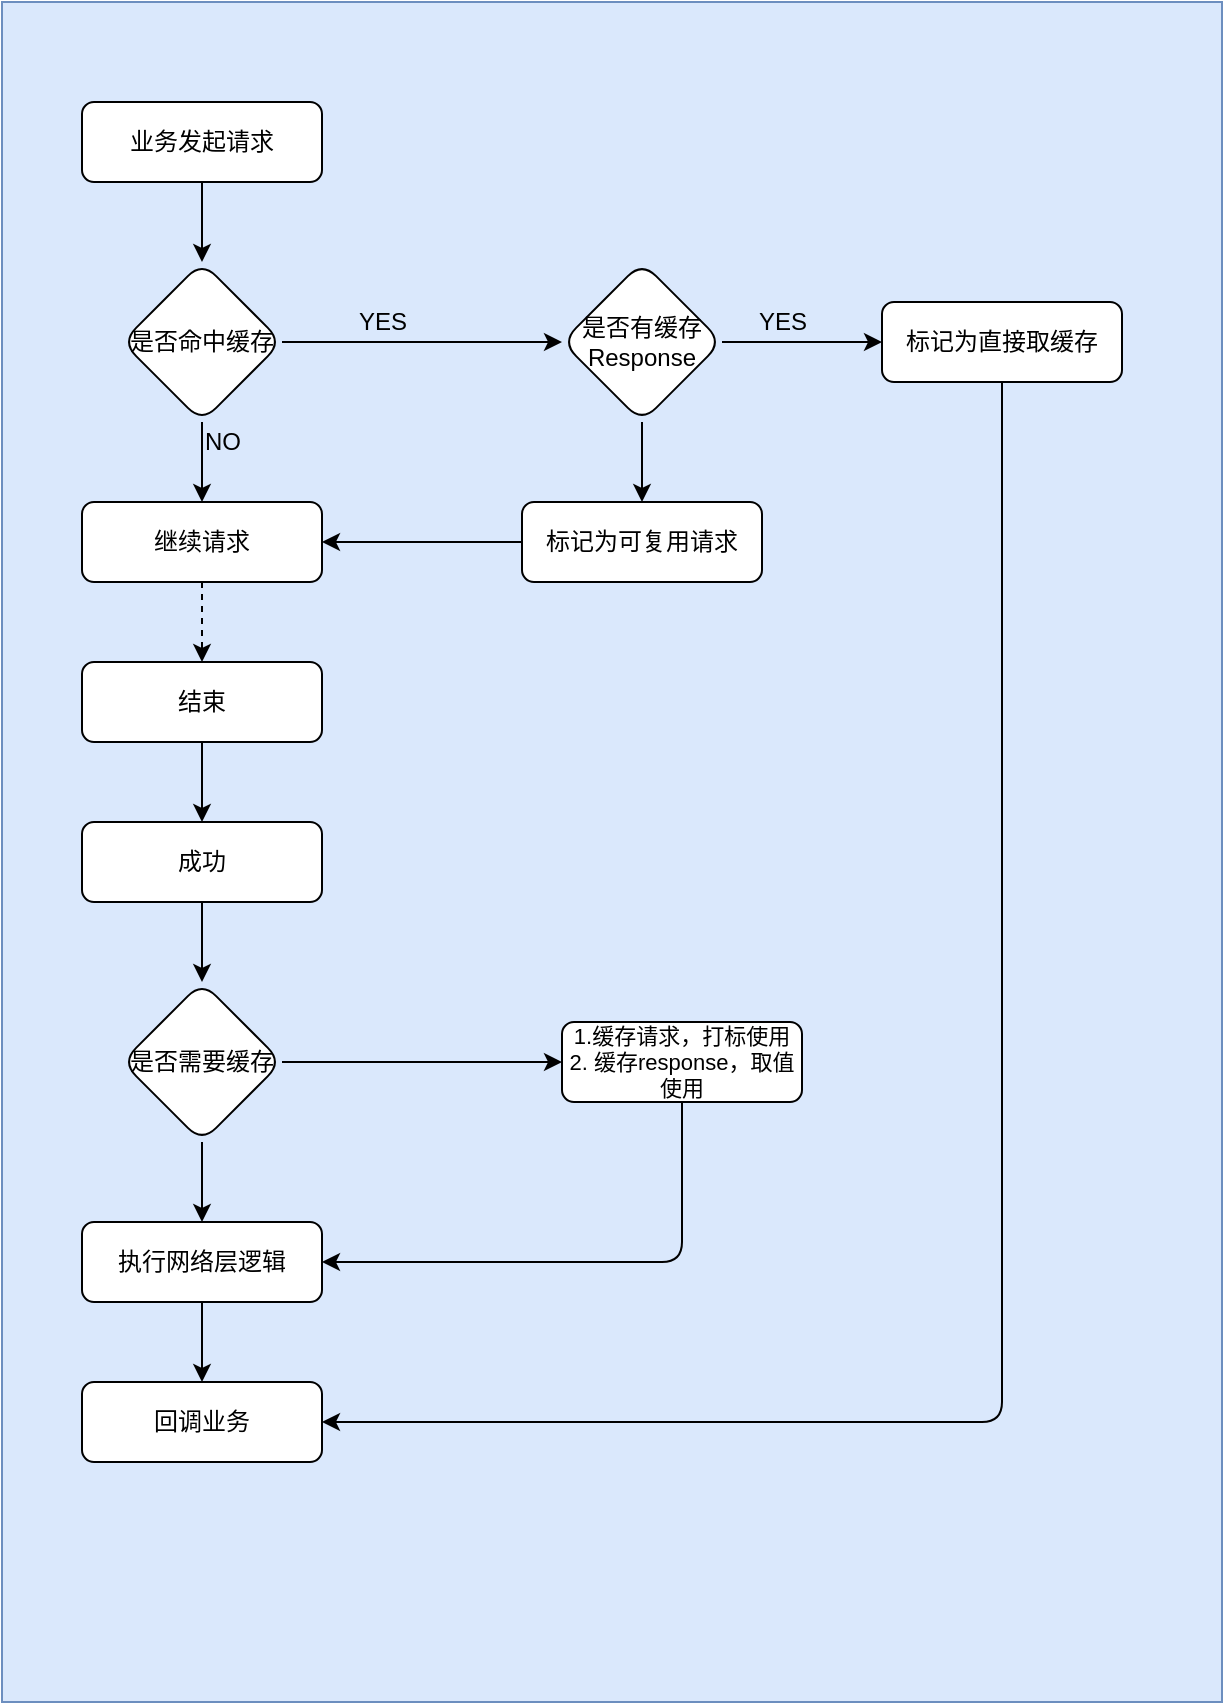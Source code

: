 <mxfile version="21.1.5" type="github">
  <diagram name="第 1 页" id="8x3b3cAqfcuNJmnNxNaL">
    <mxGraphModel dx="760" dy="423" grid="1" gridSize="10" guides="1" tooltips="1" connect="1" arrows="1" fold="1" page="1" pageScale="1" pageWidth="1100" pageHeight="1700" math="0" shadow="0">
      <root>
        <mxCell id="0" />
        <mxCell id="1" parent="0" />
        <mxCell id="DKEvl1E690B2WF613-Bv-11" value="" style="rounded=0;whiteSpace=wrap;html=1;fillColor=#dae8fc;strokeColor=#6c8ebf;" vertex="1" parent="1">
          <mxGeometry x="480" y="150" width="610" height="850" as="geometry" />
        </mxCell>
        <mxCell id="DKEvl1E690B2WF613-Bv-3" value="业务发起请求" style="rounded=1;whiteSpace=wrap;html=1;" vertex="1" parent="1">
          <mxGeometry x="520" y="200" width="120" height="40" as="geometry" />
        </mxCell>
        <mxCell id="DKEvl1E690B2WF613-Bv-4" value="&lt;font style=&quot;font-size: 11px;&quot;&gt;1.缓存请求，打标使用 2. 缓存response，取值使用&lt;/font&gt;" style="rounded=1;whiteSpace=wrap;html=1;fontSize=6;" vertex="1" parent="1">
          <mxGeometry x="760" y="660" width="120" height="40" as="geometry" />
        </mxCell>
        <mxCell id="DKEvl1E690B2WF613-Bv-5" value="执行网络层逻辑" style="rounded=1;whiteSpace=wrap;html=1;" vertex="1" parent="1">
          <mxGeometry x="520" y="760" width="120" height="40" as="geometry" />
        </mxCell>
        <mxCell id="DKEvl1E690B2WF613-Bv-6" value="成功" style="rounded=1;whiteSpace=wrap;html=1;" vertex="1" parent="1">
          <mxGeometry x="520" y="560" width="120" height="40" as="geometry" />
        </mxCell>
        <mxCell id="DKEvl1E690B2WF613-Bv-7" value="结束" style="rounded=1;whiteSpace=wrap;html=1;" vertex="1" parent="1">
          <mxGeometry x="520" y="480" width="120" height="40" as="geometry" />
        </mxCell>
        <mxCell id="DKEvl1E690B2WF613-Bv-8" value="继续请求" style="rounded=1;whiteSpace=wrap;html=1;" vertex="1" parent="1">
          <mxGeometry x="520" y="400" width="120" height="40" as="geometry" />
        </mxCell>
        <mxCell id="DKEvl1E690B2WF613-Bv-13" value="是否命中缓存" style="rhombus;whiteSpace=wrap;html=1;rounded=1;" vertex="1" parent="1">
          <mxGeometry x="540" y="280" width="80" height="80" as="geometry" />
        </mxCell>
        <mxCell id="DKEvl1E690B2WF613-Bv-15" value="" style="endArrow=classic;html=1;rounded=0;exitX=0.5;exitY=1;exitDx=0;exitDy=0;entryX=0.5;entryY=0;entryDx=0;entryDy=0;" edge="1" parent="1" source="DKEvl1E690B2WF613-Bv-13" target="DKEvl1E690B2WF613-Bv-8">
          <mxGeometry width="50" height="50" relative="1" as="geometry">
            <mxPoint x="960" y="350" as="sourcePoint" />
            <mxPoint x="1010" y="300" as="targetPoint" />
          </mxGeometry>
        </mxCell>
        <mxCell id="DKEvl1E690B2WF613-Bv-16" value="" style="endArrow=classic;html=1;rounded=0;exitX=1;exitY=0.5;exitDx=0;exitDy=0;" edge="1" parent="1" source="DKEvl1E690B2WF613-Bv-13">
          <mxGeometry width="50" height="50" relative="1" as="geometry">
            <mxPoint x="970" y="360" as="sourcePoint" />
            <mxPoint x="760" y="320" as="targetPoint" />
          </mxGeometry>
        </mxCell>
        <mxCell id="DKEvl1E690B2WF613-Bv-17" value="" style="endArrow=classic;html=1;rounded=0;exitX=0.5;exitY=1;exitDx=0;exitDy=0;entryX=0.5;entryY=0;entryDx=0;entryDy=0;" edge="1" parent="1" source="DKEvl1E690B2WF613-Bv-3" target="DKEvl1E690B2WF613-Bv-13">
          <mxGeometry width="50" height="50" relative="1" as="geometry">
            <mxPoint x="980" y="370" as="sourcePoint" />
            <mxPoint x="1030" y="320" as="targetPoint" />
          </mxGeometry>
        </mxCell>
        <mxCell id="DKEvl1E690B2WF613-Bv-20" value="" style="endArrow=classic;html=1;rounded=0;entryX=0;entryY=0.5;entryDx=0;entryDy=0;" edge="1" parent="1" source="DKEvl1E690B2WF613-Bv-27" target="DKEvl1E690B2WF613-Bv-26">
          <mxGeometry width="50" height="50" relative="1" as="geometry">
            <mxPoint x="1010" y="400" as="sourcePoint" />
            <mxPoint x="1060" y="350" as="targetPoint" />
          </mxGeometry>
        </mxCell>
        <mxCell id="DKEvl1E690B2WF613-Bv-21" value="" style="endArrow=classic;html=1;rounded=0;exitX=0.5;exitY=1;exitDx=0;exitDy=0;entryX=0.5;entryY=0;entryDx=0;entryDy=0;" edge="1" parent="1" source="DKEvl1E690B2WF613-Bv-27" target="DKEvl1E690B2WF613-Bv-30">
          <mxGeometry width="50" height="50" relative="1" as="geometry">
            <mxPoint x="1020" y="410" as="sourcePoint" />
            <mxPoint x="1070" y="360" as="targetPoint" />
          </mxGeometry>
        </mxCell>
        <mxCell id="DKEvl1E690B2WF613-Bv-22" value="" style="endArrow=classic;html=1;rounded=0;exitX=0;exitY=0.5;exitDx=0;exitDy=0;entryX=1;entryY=0.5;entryDx=0;entryDy=0;" edge="1" parent="1" source="DKEvl1E690B2WF613-Bv-30" target="DKEvl1E690B2WF613-Bv-8">
          <mxGeometry width="50" height="50" relative="1" as="geometry">
            <mxPoint x="1030" y="420" as="sourcePoint" />
            <mxPoint x="1080" y="370" as="targetPoint" />
          </mxGeometry>
        </mxCell>
        <mxCell id="DKEvl1E690B2WF613-Bv-23" value="" style="endArrow=classic;html=1;exitX=0.5;exitY=1;exitDx=0;exitDy=0;entryX=1;entryY=0.5;entryDx=0;entryDy=0;rounded=1;" edge="1" parent="1" source="DKEvl1E690B2WF613-Bv-26" target="DKEvl1E690B2WF613-Bv-38">
          <mxGeometry width="50" height="50" relative="1" as="geometry">
            <mxPoint x="980" y="350" as="sourcePoint" />
            <mxPoint x="1060" y="550" as="targetPoint" />
            <Array as="points">
              <mxPoint x="980" y="860" />
            </Array>
          </mxGeometry>
        </mxCell>
        <mxCell id="DKEvl1E690B2WF613-Bv-24" value="YES" style="text;html=1;align=center;verticalAlign=middle;resizable=0;points=[];autosize=1;strokeColor=none;fillColor=none;" vertex="1" parent="1">
          <mxGeometry x="645" y="295" width="50" height="30" as="geometry" />
        </mxCell>
        <mxCell id="DKEvl1E690B2WF613-Bv-25" value="NO" style="text;html=1;align=center;verticalAlign=middle;resizable=0;points=[];autosize=1;strokeColor=none;fillColor=none;" vertex="1" parent="1">
          <mxGeometry x="570" y="355" width="40" height="30" as="geometry" />
        </mxCell>
        <mxCell id="DKEvl1E690B2WF613-Bv-26" value="标记为直接取缓存" style="rounded=1;whiteSpace=wrap;html=1;" vertex="1" parent="1">
          <mxGeometry x="920" y="300" width="120" height="40" as="geometry" />
        </mxCell>
        <mxCell id="DKEvl1E690B2WF613-Bv-27" value="是否有缓存 Response" style="rhombus;whiteSpace=wrap;html=1;rounded=1;" vertex="1" parent="1">
          <mxGeometry x="760" y="280" width="80" height="80" as="geometry" />
        </mxCell>
        <mxCell id="DKEvl1E690B2WF613-Bv-28" value="YES" style="text;html=1;align=center;verticalAlign=middle;resizable=0;points=[];autosize=1;strokeColor=none;fillColor=none;" vertex="1" parent="1">
          <mxGeometry x="845" y="295" width="50" height="30" as="geometry" />
        </mxCell>
        <mxCell id="DKEvl1E690B2WF613-Bv-30" value="标记为可复用请求" style="rounded=1;whiteSpace=wrap;html=1;" vertex="1" parent="1">
          <mxGeometry x="740" y="400" width="120" height="40" as="geometry" />
        </mxCell>
        <mxCell id="DKEvl1E690B2WF613-Bv-31" value="是否需要缓存" style="rhombus;whiteSpace=wrap;html=1;rounded=1;" vertex="1" parent="1">
          <mxGeometry x="540" y="640" width="80" height="80" as="geometry" />
        </mxCell>
        <mxCell id="DKEvl1E690B2WF613-Bv-32" value="" style="endArrow=classic;html=1;rounded=0;exitX=0.5;exitY=1;exitDx=0;exitDy=0;entryX=0.5;entryY=0;entryDx=0;entryDy=0;" edge="1" parent="1" source="DKEvl1E690B2WF613-Bv-6" target="DKEvl1E690B2WF613-Bv-31">
          <mxGeometry width="50" height="50" relative="1" as="geometry">
            <mxPoint x="1050" y="440" as="sourcePoint" />
            <mxPoint x="1100" y="390" as="targetPoint" />
          </mxGeometry>
        </mxCell>
        <mxCell id="DKEvl1E690B2WF613-Bv-33" value="" style="endArrow=classic;html=1;rounded=0;exitX=0.5;exitY=1;exitDx=0;exitDy=0;entryX=0.5;entryY=0;entryDx=0;entryDy=0;" edge="1" parent="1" source="DKEvl1E690B2WF613-Bv-7" target="DKEvl1E690B2WF613-Bv-6">
          <mxGeometry width="50" height="50" relative="1" as="geometry">
            <mxPoint x="1060" y="450" as="sourcePoint" />
            <mxPoint x="1110" y="400" as="targetPoint" />
          </mxGeometry>
        </mxCell>
        <mxCell id="DKEvl1E690B2WF613-Bv-35" value="" style="endArrow=classic;html=1;rounded=0;exitX=0.5;exitY=1;exitDx=0;exitDy=0;" edge="1" parent="1" source="DKEvl1E690B2WF613-Bv-5" target="DKEvl1E690B2WF613-Bv-38">
          <mxGeometry width="50" height="50" relative="1" as="geometry">
            <mxPoint x="1020" y="610" as="sourcePoint" />
            <mxPoint x="1070" y="560" as="targetPoint" />
          </mxGeometry>
        </mxCell>
        <mxCell id="DKEvl1E690B2WF613-Bv-36" value="" style="endArrow=classic;html=1;rounded=0;exitX=0.5;exitY=1;exitDx=0;exitDy=0;entryX=0.5;entryY=0;entryDx=0;entryDy=0;" edge="1" parent="1" source="DKEvl1E690B2WF613-Bv-31" target="DKEvl1E690B2WF613-Bv-5">
          <mxGeometry width="50" height="50" relative="1" as="geometry">
            <mxPoint x="1060" y="700" as="sourcePoint" />
            <mxPoint x="1080" y="570" as="targetPoint" />
          </mxGeometry>
        </mxCell>
        <mxCell id="DKEvl1E690B2WF613-Bv-37" value="" style="endArrow=classic;html=1;rounded=0;exitX=1;exitY=0.5;exitDx=0;exitDy=0;entryX=0;entryY=0.5;entryDx=0;entryDy=0;" edge="1" parent="1" source="DKEvl1E690B2WF613-Bv-31" target="DKEvl1E690B2WF613-Bv-4">
          <mxGeometry width="50" height="50" relative="1" as="geometry">
            <mxPoint x="1040" y="630" as="sourcePoint" />
            <mxPoint x="1090" y="580" as="targetPoint" />
          </mxGeometry>
        </mxCell>
        <mxCell id="DKEvl1E690B2WF613-Bv-38" value="回调业务" style="rounded=1;whiteSpace=wrap;html=1;" vertex="1" parent="1">
          <mxGeometry x="520" y="840" width="120" height="40" as="geometry" />
        </mxCell>
        <mxCell id="DKEvl1E690B2WF613-Bv-40" value="" style="endArrow=classic;html=1;exitX=0.5;exitY=1;exitDx=0;exitDy=0;entryX=1;entryY=0.5;entryDx=0;entryDy=0;rounded=1;" edge="1" parent="1" source="DKEvl1E690B2WF613-Bv-4" target="DKEvl1E690B2WF613-Bv-5">
          <mxGeometry width="50" height="50" relative="1" as="geometry">
            <mxPoint x="840" y="700" as="sourcePoint" />
            <mxPoint x="890" y="650" as="targetPoint" />
            <Array as="points">
              <mxPoint x="820" y="780" />
            </Array>
          </mxGeometry>
        </mxCell>
        <mxCell id="DKEvl1E690B2WF613-Bv-41" value="" style="endArrow=classic;html=1;rounded=0;exitX=0.5;exitY=1;exitDx=0;exitDy=0;entryX=0.5;entryY=0;entryDx=0;entryDy=0;dashed=1;" edge="1" parent="1" source="DKEvl1E690B2WF613-Bv-8" target="DKEvl1E690B2WF613-Bv-7">
          <mxGeometry width="50" height="50" relative="1" as="geometry">
            <mxPoint x="720" y="560" as="sourcePoint" />
            <mxPoint x="770" y="510" as="targetPoint" />
          </mxGeometry>
        </mxCell>
      </root>
    </mxGraphModel>
  </diagram>
</mxfile>
